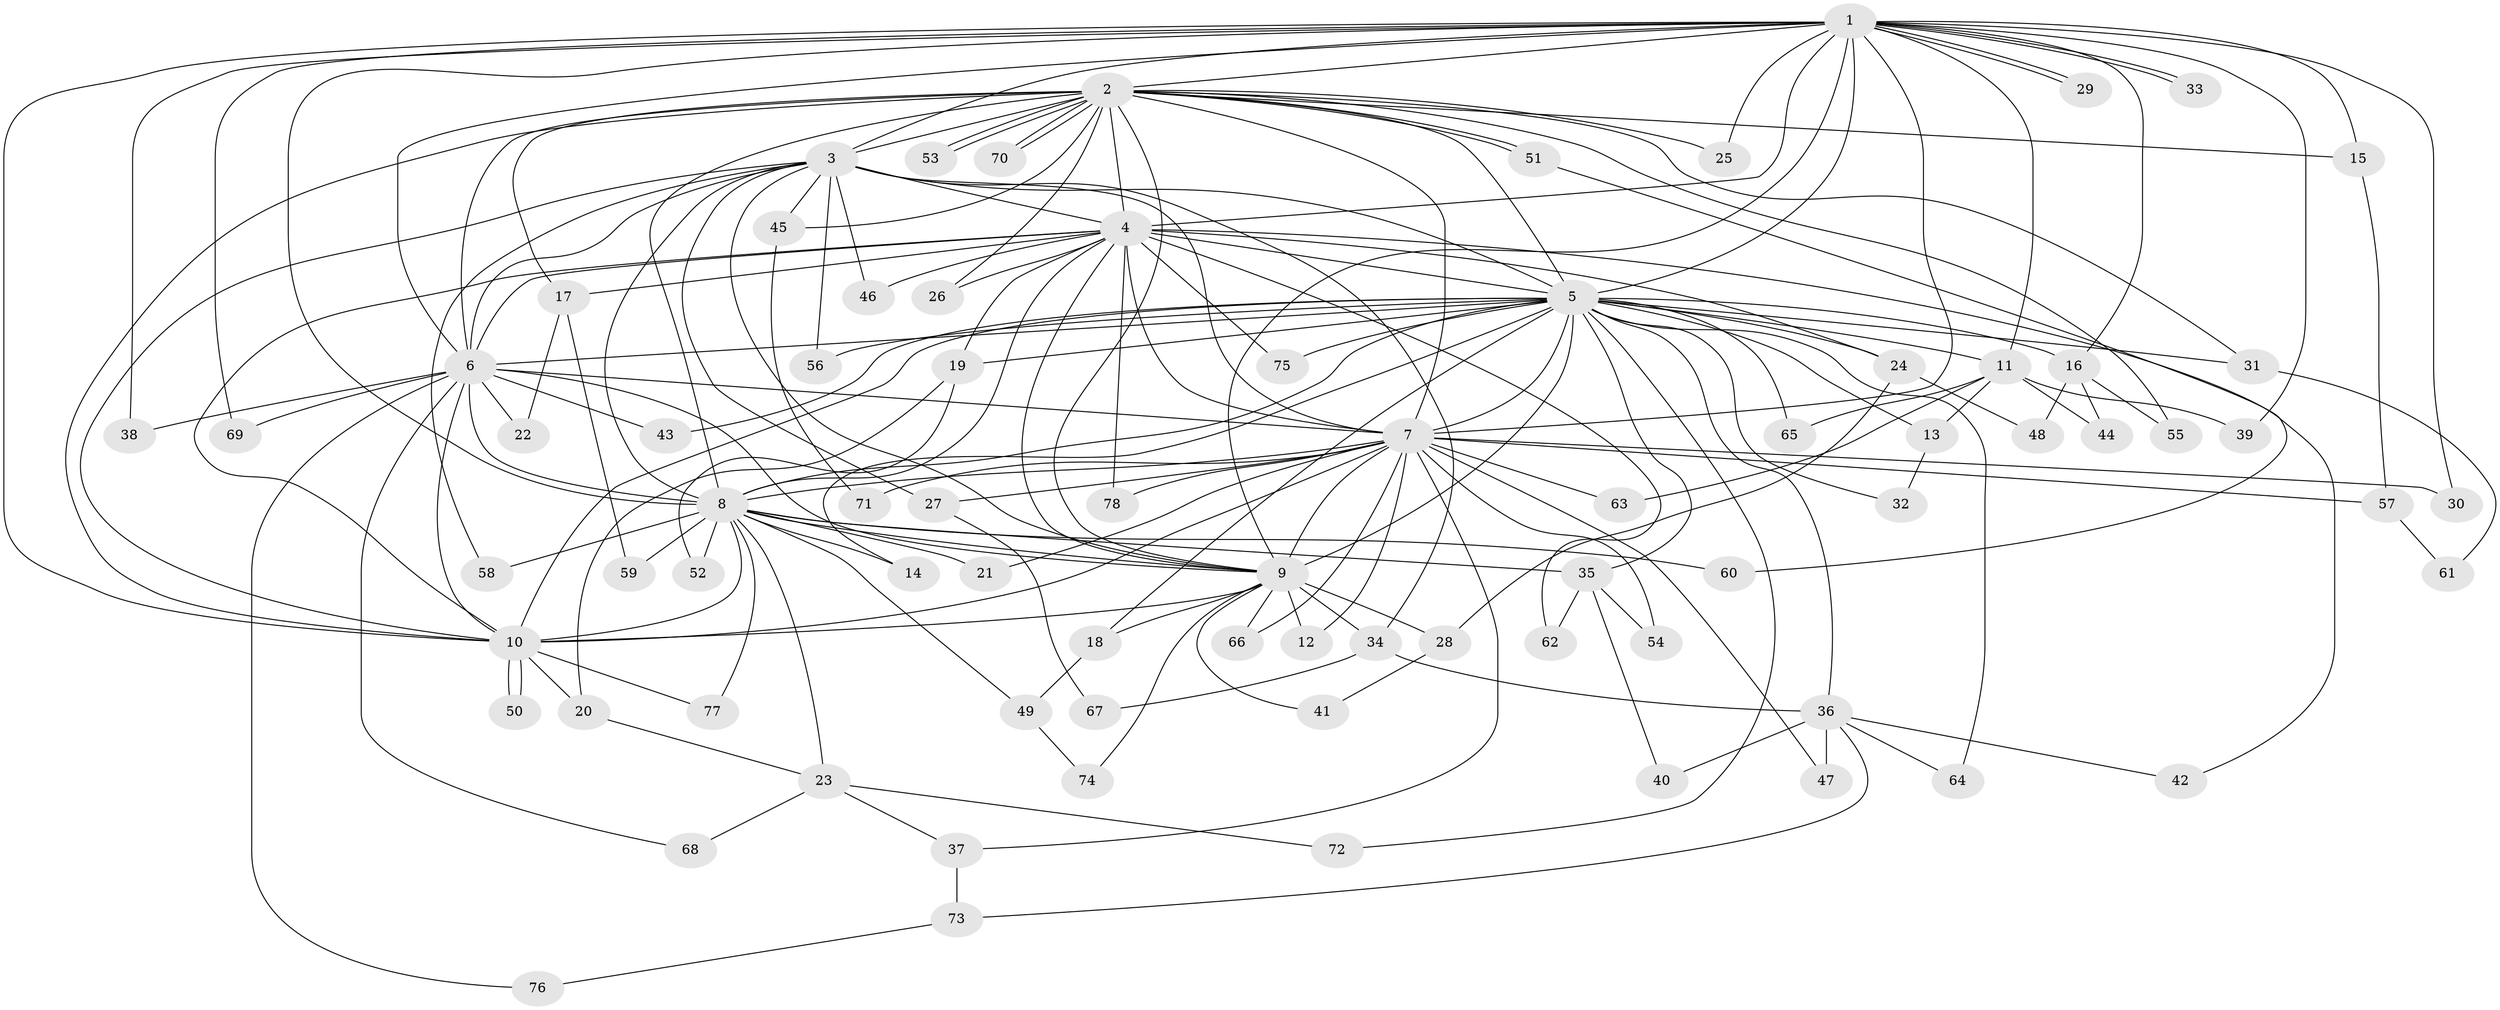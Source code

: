 // Generated by graph-tools (version 1.1) at 2025/11/02/27/25 16:11:02]
// undirected, 78 vertices, 181 edges
graph export_dot {
graph [start="1"]
  node [color=gray90,style=filled];
  1;
  2;
  3;
  4;
  5;
  6;
  7;
  8;
  9;
  10;
  11;
  12;
  13;
  14;
  15;
  16;
  17;
  18;
  19;
  20;
  21;
  22;
  23;
  24;
  25;
  26;
  27;
  28;
  29;
  30;
  31;
  32;
  33;
  34;
  35;
  36;
  37;
  38;
  39;
  40;
  41;
  42;
  43;
  44;
  45;
  46;
  47;
  48;
  49;
  50;
  51;
  52;
  53;
  54;
  55;
  56;
  57;
  58;
  59;
  60;
  61;
  62;
  63;
  64;
  65;
  66;
  67;
  68;
  69;
  70;
  71;
  72;
  73;
  74;
  75;
  76;
  77;
  78;
  1 -- 2;
  1 -- 3;
  1 -- 4;
  1 -- 5;
  1 -- 6;
  1 -- 7;
  1 -- 8;
  1 -- 9;
  1 -- 10;
  1 -- 11;
  1 -- 15;
  1 -- 16;
  1 -- 25;
  1 -- 29;
  1 -- 29;
  1 -- 30;
  1 -- 33;
  1 -- 33;
  1 -- 38;
  1 -- 39;
  1 -- 69;
  2 -- 3;
  2 -- 4;
  2 -- 5;
  2 -- 6;
  2 -- 7;
  2 -- 8;
  2 -- 9;
  2 -- 10;
  2 -- 15;
  2 -- 17;
  2 -- 25;
  2 -- 26;
  2 -- 31;
  2 -- 45;
  2 -- 51;
  2 -- 51;
  2 -- 53;
  2 -- 53;
  2 -- 55;
  2 -- 70;
  2 -- 70;
  3 -- 4;
  3 -- 5;
  3 -- 6;
  3 -- 7;
  3 -- 8;
  3 -- 9;
  3 -- 10;
  3 -- 27;
  3 -- 34;
  3 -- 45;
  3 -- 46;
  3 -- 56;
  3 -- 58;
  4 -- 5;
  4 -- 6;
  4 -- 7;
  4 -- 8;
  4 -- 9;
  4 -- 10;
  4 -- 17;
  4 -- 19;
  4 -- 24;
  4 -- 26;
  4 -- 42;
  4 -- 46;
  4 -- 62;
  4 -- 75;
  4 -- 78;
  5 -- 6;
  5 -- 7;
  5 -- 8;
  5 -- 9;
  5 -- 10;
  5 -- 11;
  5 -- 13;
  5 -- 14;
  5 -- 16;
  5 -- 18;
  5 -- 19;
  5 -- 24;
  5 -- 31;
  5 -- 32;
  5 -- 35;
  5 -- 36;
  5 -- 43;
  5 -- 56;
  5 -- 64;
  5 -- 65;
  5 -- 72;
  5 -- 75;
  6 -- 7;
  6 -- 8;
  6 -- 9;
  6 -- 10;
  6 -- 22;
  6 -- 38;
  6 -- 43;
  6 -- 68;
  6 -- 69;
  6 -- 76;
  7 -- 8;
  7 -- 9;
  7 -- 10;
  7 -- 12;
  7 -- 21;
  7 -- 27;
  7 -- 30;
  7 -- 37;
  7 -- 47;
  7 -- 54;
  7 -- 57;
  7 -- 63;
  7 -- 66;
  7 -- 71;
  7 -- 78;
  8 -- 9;
  8 -- 10;
  8 -- 14;
  8 -- 21;
  8 -- 23;
  8 -- 35;
  8 -- 49;
  8 -- 52;
  8 -- 58;
  8 -- 59;
  8 -- 60;
  8 -- 77;
  9 -- 10;
  9 -- 12;
  9 -- 18;
  9 -- 28;
  9 -- 34;
  9 -- 41;
  9 -- 66;
  9 -- 74;
  10 -- 20;
  10 -- 50;
  10 -- 50;
  10 -- 77;
  11 -- 13;
  11 -- 39;
  11 -- 44;
  11 -- 63;
  11 -- 65;
  13 -- 32;
  15 -- 57;
  16 -- 44;
  16 -- 48;
  16 -- 55;
  17 -- 22;
  17 -- 59;
  18 -- 49;
  19 -- 20;
  19 -- 52;
  20 -- 23;
  23 -- 37;
  23 -- 68;
  23 -- 72;
  24 -- 28;
  24 -- 48;
  27 -- 67;
  28 -- 41;
  31 -- 61;
  34 -- 36;
  34 -- 67;
  35 -- 40;
  35 -- 54;
  35 -- 62;
  36 -- 40;
  36 -- 42;
  36 -- 47;
  36 -- 64;
  36 -- 73;
  37 -- 73;
  45 -- 71;
  49 -- 74;
  51 -- 60;
  57 -- 61;
  73 -- 76;
}
